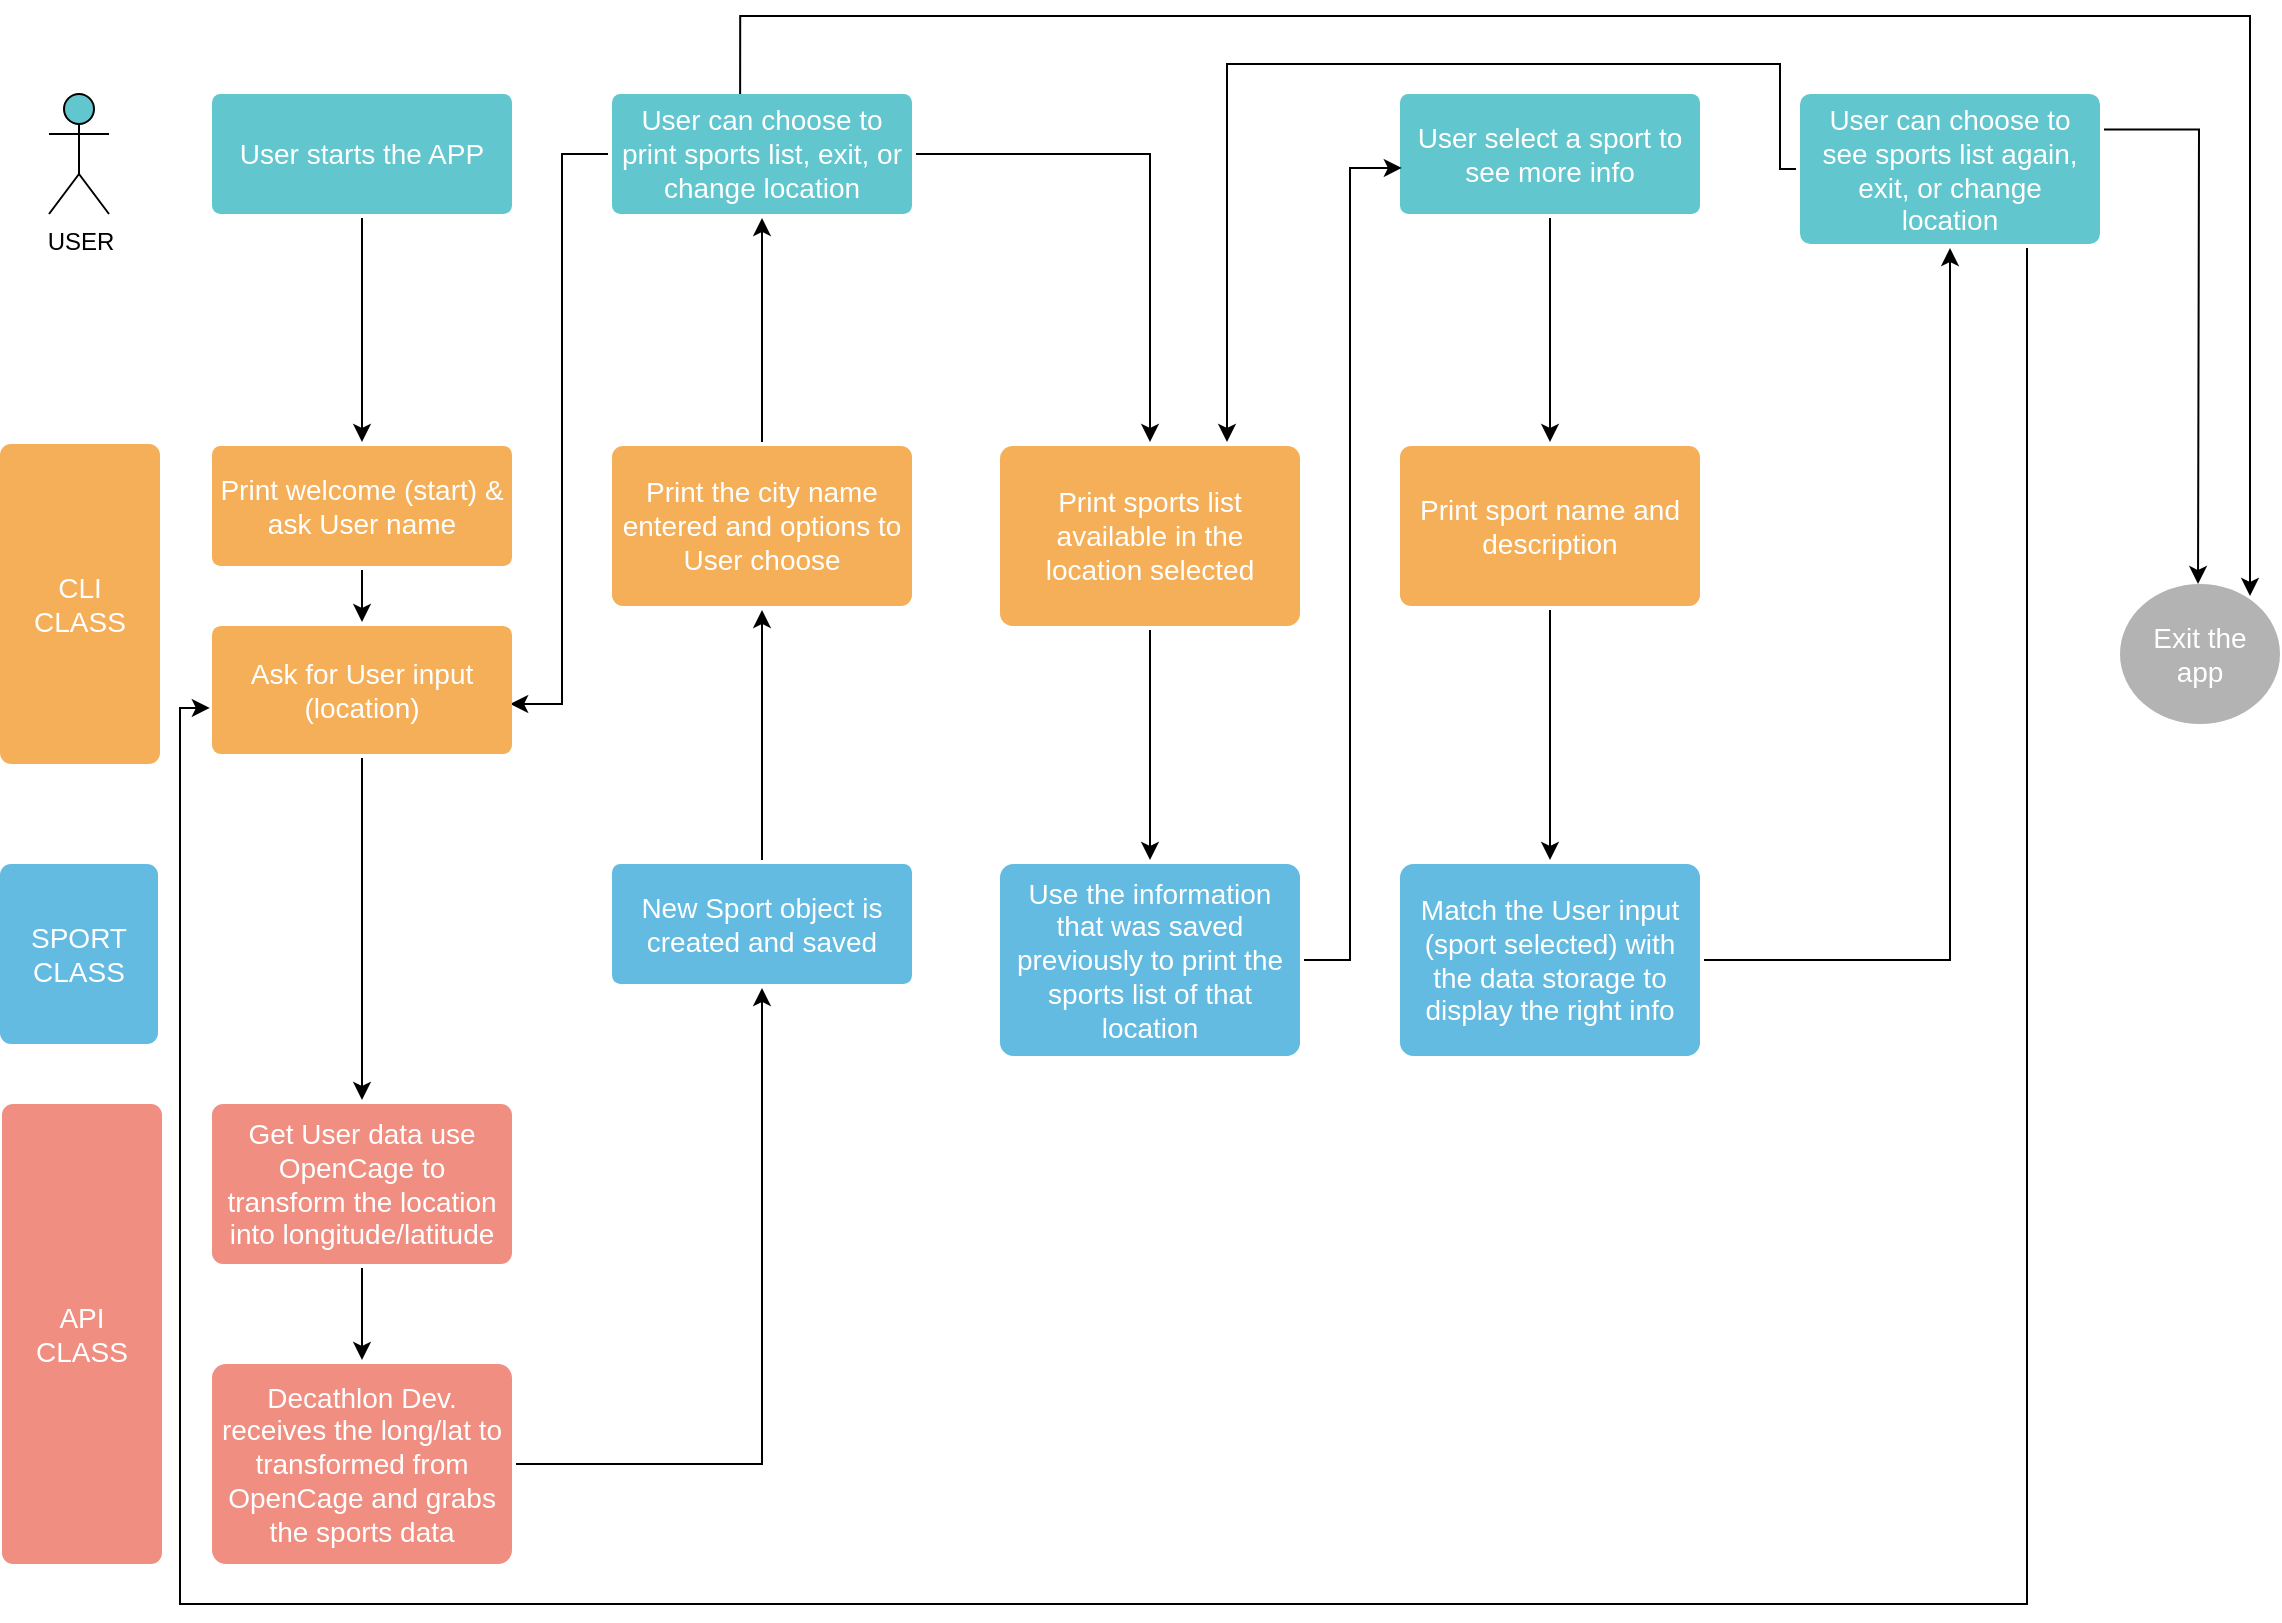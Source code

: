 <mxfile version="14.5.8" type="github">
  <diagram id="6a731a19-8d31-9384-78a2-239565b7b9f0" name="Page-1">
    <mxGraphModel dx="1270" dy="648" grid="1" gridSize="10" guides="1" tooltips="1" connect="1" arrows="1" fold="1" page="1" pageScale="1" pageWidth="1169" pageHeight="827" background="#ffffff" math="0" shadow="0">
      <root>
        <mxCell id="0" />
        <mxCell id="1" parent="0" />
        <mxCell id="Usu_N6nTi2KZN_G5B-OR-1849" style="edgeStyle=orthogonalEdgeStyle;rounded=0;orthogonalLoop=1;jettySize=auto;html=1;exitX=0.5;exitY=1;exitDx=0;exitDy=0;entryX=0.5;entryY=0;entryDx=0;entryDy=0;" edge="1" parent="1" source="1754" target="Usu_N6nTi2KZN_G5B-OR-1830">
          <mxGeometry relative="1" as="geometry" />
        </mxCell>
        <mxCell id="1754" value="Get User data use OpenCage to transform the location into longitude/latitude" style="rounded=1;whiteSpace=wrap;html=1;shadow=0;labelBackgroundColor=none;strokeColor=none;strokeWidth=3;fillColor=#f08e81;fontFamily=Helvetica;fontSize=14;fontColor=#FFFFFF;align=center;spacing=5;fontStyle=0;arcSize=7;perimeterSpacing=2;" parent="1" vertex="1">
          <mxGeometry x="116" y="560" width="150" height="80" as="geometry" />
        </mxCell>
        <mxCell id="Usu_N6nTi2KZN_G5B-OR-1841" style="edgeStyle=orthogonalEdgeStyle;rounded=0;orthogonalLoop=1;jettySize=auto;html=1;entryX=0.5;entryY=1;entryDx=0;entryDy=0;" edge="1" parent="1" source="1762" target="Usu_N6nTi2KZN_G5B-OR-1797">
          <mxGeometry relative="1" as="geometry" />
        </mxCell>
        <mxCell id="1762" value="New Sport object is created and saved" style="rounded=1;whiteSpace=wrap;html=1;shadow=0;labelBackgroundColor=none;strokeColor=none;strokeWidth=3;fillColor=#64bbe2;fontFamily=Helvetica;fontSize=14;fontColor=#FFFFFF;align=center;spacing=5;arcSize=7;perimeterSpacing=2;" parent="1" vertex="1">
          <mxGeometry x="316" y="440" width="150" height="60" as="geometry" />
        </mxCell>
        <mxCell id="Usu_N6nTi2KZN_G5B-OR-1806" value="" style="edgeStyle=orthogonalEdgeStyle;rounded=0;orthogonalLoop=1;jettySize=auto;html=1;" edge="1" parent="1" source="1767" target="Usu_N6nTi2KZN_G5B-OR-1804">
          <mxGeometry relative="1" as="geometry" />
        </mxCell>
        <mxCell id="1767" value="Print welcome (start) &amp;amp; ask User name" style="rounded=1;whiteSpace=wrap;html=1;shadow=0;labelBackgroundColor=none;strokeColor=none;strokeWidth=3;fillColor=#f5af58;fontFamily=Helvetica;fontSize=14;fontColor=#FFFFFF;align=center;spacing=5;arcSize=7;perimeterSpacing=2;" parent="1" vertex="1">
          <mxGeometry x="116" y="231" width="150" height="60" as="geometry" />
        </mxCell>
        <mxCell id="Usu_N6nTi2KZN_G5B-OR-1831" style="edgeStyle=orthogonalEdgeStyle;rounded=0;orthogonalLoop=1;jettySize=auto;html=1;" edge="1" parent="1" source="1778" target="1767">
          <mxGeometry relative="1" as="geometry" />
        </mxCell>
        <mxCell id="1778" value="User starts the APP" style="rounded=1;whiteSpace=wrap;html=1;shadow=0;labelBackgroundColor=none;strokeColor=none;strokeWidth=3;fillColor=#61c6ce;fontFamily=Helvetica;fontSize=14;fontColor=#FFFFFF;align=center;spacing=5;fontStyle=0;arcSize=7;perimeterSpacing=2;" parent="1" vertex="1">
          <mxGeometry x="116" y="55" width="150" height="60" as="geometry" />
        </mxCell>
        <mxCell id="Usu_N6nTi2KZN_G5B-OR-1840" style="edgeStyle=orthogonalEdgeStyle;rounded=0;orthogonalLoop=1;jettySize=auto;html=1;" edge="1" parent="1" source="Usu_N6nTi2KZN_G5B-OR-1797" target="Usu_N6nTi2KZN_G5B-OR-1801">
          <mxGeometry relative="1" as="geometry" />
        </mxCell>
        <mxCell id="Usu_N6nTi2KZN_G5B-OR-1797" value="Print the city name entered and options to User choose" style="rounded=1;whiteSpace=wrap;html=1;shadow=0;labelBackgroundColor=none;strokeColor=none;strokeWidth=3;fillColor=#f5af58;fontFamily=Helvetica;fontSize=14;fontColor=#FFFFFF;align=center;spacing=5;arcSize=7;perimeterSpacing=2;" vertex="1" parent="1">
          <mxGeometry x="316" y="231" width="150" height="80" as="geometry" />
        </mxCell>
        <mxCell id="Usu_N6nTi2KZN_G5B-OR-1812" value="" style="edgeStyle=orthogonalEdgeStyle;rounded=0;orthogonalLoop=1;jettySize=auto;html=1;entryX=0.981;entryY=0.603;entryDx=0;entryDy=0;entryPerimeter=0;" edge="1" parent="1" source="Usu_N6nTi2KZN_G5B-OR-1801" target="Usu_N6nTi2KZN_G5B-OR-1804">
          <mxGeometry relative="1" as="geometry" />
        </mxCell>
        <mxCell id="Usu_N6nTi2KZN_G5B-OR-1842" style="edgeStyle=orthogonalEdgeStyle;rounded=0;orthogonalLoop=1;jettySize=auto;html=1;exitX=1;exitY=0.5;exitDx=0;exitDy=0;" edge="1" parent="1" source="Usu_N6nTi2KZN_G5B-OR-1801" target="Usu_N6nTi2KZN_G5B-OR-1807">
          <mxGeometry relative="1" as="geometry" />
        </mxCell>
        <mxCell id="Usu_N6nTi2KZN_G5B-OR-1801" value="User can choose to print sports list, exit, or change location" style="rounded=1;whiteSpace=wrap;html=1;shadow=0;labelBackgroundColor=none;strokeColor=none;strokeWidth=3;fillColor=#61c6ce;fontFamily=Helvetica;fontSize=14;fontColor=#FFFFFF;align=center;spacing=5;fontStyle=0;arcSize=7;perimeterSpacing=2;" vertex="1" parent="1">
          <mxGeometry x="316" y="55" width="150" height="60" as="geometry" />
        </mxCell>
        <mxCell id="Usu_N6nTi2KZN_G5B-OR-1832" style="edgeStyle=orthogonalEdgeStyle;rounded=0;orthogonalLoop=1;jettySize=auto;html=1;" edge="1" parent="1" source="Usu_N6nTi2KZN_G5B-OR-1804" target="1754">
          <mxGeometry relative="1" as="geometry" />
        </mxCell>
        <mxCell id="Usu_N6nTi2KZN_G5B-OR-1804" value="Ask for User input (location)" style="rounded=1;whiteSpace=wrap;html=1;shadow=0;labelBackgroundColor=none;strokeColor=none;strokeWidth=3;fillColor=#f5af58;fontFamily=Helvetica;fontSize=14;fontColor=#FFFFFF;align=center;spacing=5;arcSize=7;perimeterSpacing=2;" vertex="1" parent="1">
          <mxGeometry x="116" y="321" width="150" height="64" as="geometry" />
        </mxCell>
        <mxCell id="Usu_N6nTi2KZN_G5B-OR-1816" value="" style="edgeStyle=orthogonalEdgeStyle;rounded=0;orthogonalLoop=1;jettySize=auto;html=1;" edge="1" parent="1" source="Usu_N6nTi2KZN_G5B-OR-1807" target="Usu_N6nTi2KZN_G5B-OR-1815">
          <mxGeometry relative="1" as="geometry" />
        </mxCell>
        <mxCell id="Usu_N6nTi2KZN_G5B-OR-1807" value="Print sports list available in the location selected" style="rounded=1;whiteSpace=wrap;html=1;shadow=0;labelBackgroundColor=none;strokeColor=none;strokeWidth=3;fillColor=#f5af58;fontFamily=Helvetica;fontSize=14;fontColor=#FFFFFF;align=center;spacing=5;arcSize=7;perimeterSpacing=2;" vertex="1" parent="1">
          <mxGeometry x="510" y="231" width="150" height="90" as="geometry" />
        </mxCell>
        <mxCell id="Usu_N6nTi2KZN_G5B-OR-1825" style="edgeStyle=orthogonalEdgeStyle;rounded=0;orthogonalLoop=1;jettySize=auto;html=1;entryX=0.5;entryY=0;entryDx=0;entryDy=0;" edge="1" parent="1" source="Usu_N6nTi2KZN_G5B-OR-1814" target="Usu_N6nTi2KZN_G5B-OR-1817">
          <mxGeometry relative="1" as="geometry" />
        </mxCell>
        <mxCell id="Usu_N6nTi2KZN_G5B-OR-1814" value="User select a sport to see more info" style="rounded=1;whiteSpace=wrap;html=1;shadow=0;labelBackgroundColor=none;strokeColor=none;strokeWidth=3;fillColor=#61c6ce;fontFamily=Helvetica;fontSize=14;fontColor=#FFFFFF;align=center;spacing=5;fontStyle=0;arcSize=7;perimeterSpacing=2;" vertex="1" parent="1">
          <mxGeometry x="710" y="55" width="150" height="60" as="geometry" />
        </mxCell>
        <mxCell id="Usu_N6nTi2KZN_G5B-OR-1822" style="edgeStyle=orthogonalEdgeStyle;rounded=0;orthogonalLoop=1;jettySize=auto;html=1;entryX=0.019;entryY=0.609;entryDx=0;entryDy=0;entryPerimeter=0;" edge="1" parent="1" source="Usu_N6nTi2KZN_G5B-OR-1815" target="Usu_N6nTi2KZN_G5B-OR-1814">
          <mxGeometry relative="1" as="geometry" />
        </mxCell>
        <mxCell id="Usu_N6nTi2KZN_G5B-OR-1815" value="Use the information that was saved previously to print the sports list of that location" style="rounded=1;whiteSpace=wrap;html=1;shadow=0;labelBackgroundColor=none;strokeColor=none;strokeWidth=3;fillColor=#64bbe2;fontFamily=Helvetica;fontSize=14;fontColor=#FFFFFF;align=center;spacing=5;arcSize=7;perimeterSpacing=2;" vertex="1" parent="1">
          <mxGeometry x="510" y="440" width="150" height="96" as="geometry" />
        </mxCell>
        <mxCell id="Usu_N6nTi2KZN_G5B-OR-1824" style="edgeStyle=orthogonalEdgeStyle;rounded=0;orthogonalLoop=1;jettySize=auto;html=1;entryX=0.5;entryY=0;entryDx=0;entryDy=0;" edge="1" parent="1" source="Usu_N6nTi2KZN_G5B-OR-1817" target="Usu_N6nTi2KZN_G5B-OR-1823">
          <mxGeometry relative="1" as="geometry" />
        </mxCell>
        <mxCell id="Usu_N6nTi2KZN_G5B-OR-1817" value="Print sport name and description" style="rounded=1;whiteSpace=wrap;html=1;shadow=0;labelBackgroundColor=none;strokeColor=none;strokeWidth=3;fillColor=#f5af58;fontFamily=Helvetica;fontSize=14;fontColor=#FFFFFF;align=center;spacing=5;arcSize=7;perimeterSpacing=2;" vertex="1" parent="1">
          <mxGeometry x="710" y="231" width="150" height="80" as="geometry" />
        </mxCell>
        <mxCell id="Usu_N6nTi2KZN_G5B-OR-1843" style="edgeStyle=orthogonalEdgeStyle;rounded=0;orthogonalLoop=1;jettySize=auto;html=1;" edge="1" parent="1" source="Usu_N6nTi2KZN_G5B-OR-1823" target="Usu_N6nTi2KZN_G5B-OR-1826">
          <mxGeometry relative="1" as="geometry" />
        </mxCell>
        <mxCell id="Usu_N6nTi2KZN_G5B-OR-1823" value="Match the User input (sport selected) with the data storage to display the right info" style="rounded=1;whiteSpace=wrap;html=1;shadow=0;labelBackgroundColor=none;strokeColor=none;strokeWidth=3;fillColor=#64bbe2;fontFamily=Helvetica;fontSize=14;fontColor=#FFFFFF;align=center;spacing=5;arcSize=7;perimeterSpacing=2;" vertex="1" parent="1">
          <mxGeometry x="710" y="440" width="150" height="96" as="geometry" />
        </mxCell>
        <mxCell id="Usu_N6nTi2KZN_G5B-OR-1852" style="edgeStyle=orthogonalEdgeStyle;rounded=0;orthogonalLoop=1;jettySize=auto;html=1;entryX=0.274;entryY=0.088;entryDx=0;entryDy=0;entryPerimeter=0;exitX=1;exitY=0.25;exitDx=0;exitDy=0;" edge="1" parent="1" source="Usu_N6nTi2KZN_G5B-OR-1826">
          <mxGeometry relative="1" as="geometry">
            <mxPoint x="1080" y="66.02" as="sourcePoint" />
            <mxPoint x="1109.016" y="300.004" as="targetPoint" />
          </mxGeometry>
        </mxCell>
        <mxCell id="Usu_N6nTi2KZN_G5B-OR-1867" style="edgeStyle=orthogonalEdgeStyle;rounded=0;orthogonalLoop=1;jettySize=auto;html=1;exitX=0.75;exitY=1;exitDx=0;exitDy=0;entryX=0.006;entryY=0.632;entryDx=0;entryDy=0;entryPerimeter=0;" edge="1" parent="1" source="Usu_N6nTi2KZN_G5B-OR-1826" target="Usu_N6nTi2KZN_G5B-OR-1804">
          <mxGeometry relative="1" as="geometry">
            <mxPoint x="60" y="360" as="targetPoint" />
            <Array as="points">
              <mxPoint x="1024" y="810" />
              <mxPoint x="100" y="810" />
              <mxPoint x="100" y="362" />
            </Array>
          </mxGeometry>
        </mxCell>
        <mxCell id="Usu_N6nTi2KZN_G5B-OR-1879" style="edgeStyle=orthogonalEdgeStyle;rounded=0;orthogonalLoop=1;jettySize=auto;html=1;exitX=0;exitY=0.5;exitDx=0;exitDy=0;entryX=0.75;entryY=0;entryDx=0;entryDy=0;" edge="1" parent="1" source="Usu_N6nTi2KZN_G5B-OR-1826" target="Usu_N6nTi2KZN_G5B-OR-1807">
          <mxGeometry relative="1" as="geometry">
            <mxPoint x="890" y="30" as="targetPoint" />
            <Array as="points">
              <mxPoint x="900" y="93" />
              <mxPoint x="900" y="40" />
              <mxPoint x="624" y="40" />
            </Array>
          </mxGeometry>
        </mxCell>
        <mxCell id="Usu_N6nTi2KZN_G5B-OR-1826" value="User can choose to see sports list again, exit, or change location" style="rounded=1;whiteSpace=wrap;html=1;shadow=0;labelBackgroundColor=none;strokeColor=none;strokeWidth=3;fillColor=#61c6ce;fontFamily=Helvetica;fontSize=14;fontColor=#FFFFFF;align=center;spacing=5;fontStyle=0;arcSize=7;perimeterSpacing=2;" vertex="1" parent="1">
          <mxGeometry x="910" y="55" width="150" height="75" as="geometry" />
        </mxCell>
        <mxCell id="Usu_N6nTi2KZN_G5B-OR-1827" value="USER" style="shape=umlActor;verticalLabelPosition=bottom;verticalAlign=top;html=1;outlineConnect=0;fillColor=#61c6ce" vertex="1" parent="1">
          <mxGeometry x="34.5" y="55" width="30" height="60" as="geometry" />
        </mxCell>
        <mxCell id="Usu_N6nTi2KZN_G5B-OR-1834" style="edgeStyle=orthogonalEdgeStyle;rounded=0;orthogonalLoop=1;jettySize=auto;html=1;" edge="1" parent="1" source="Usu_N6nTi2KZN_G5B-OR-1830" target="1762">
          <mxGeometry relative="1" as="geometry" />
        </mxCell>
        <mxCell id="Usu_N6nTi2KZN_G5B-OR-1830" value="Decathlon Dev. receives the long/lat to transformed from OpenCage and grabs the sports data" style="rounded=1;whiteSpace=wrap;html=1;shadow=0;labelBackgroundColor=none;strokeColor=none;strokeWidth=3;fillColor=#f08e81;fontFamily=Helvetica;fontSize=14;fontColor=#FFFFFF;align=center;spacing=5;fontStyle=0;arcSize=7;perimeterSpacing=2;" vertex="1" parent="1">
          <mxGeometry x="116" y="690" width="150" height="100" as="geometry" />
        </mxCell>
        <mxCell id="Usu_N6nTi2KZN_G5B-OR-1844" value="Exit the app" style="ellipse;whiteSpace=wrap;html=1;shadow=0;labelBackgroundColor=none;strokeColor=none;strokeWidth=3;fillColor=#B3B3B3;fontFamily=Helvetica;fontSize=14;fontColor=#FFFFFF;align=center;spacing=5;fontStyle=0;arcSize=7;perimeterSpacing=2;" vertex="1" parent="1">
          <mxGeometry x="1070" y="300" width="80" height="70" as="geometry" />
        </mxCell>
        <mxCell id="Usu_N6nTi2KZN_G5B-OR-1862" style="edgeStyle=orthogonalEdgeStyle;rounded=0;orthogonalLoop=1;jettySize=auto;html=1;exitX=0.429;exitY=0.031;exitDx=0;exitDy=0;exitPerimeter=0;" edge="1" parent="1" source="Usu_N6nTi2KZN_G5B-OR-1801">
          <mxGeometry relative="1" as="geometry">
            <mxPoint x="1135" y="306" as="targetPoint" />
            <mxPoint x="380" y="50" as="sourcePoint" />
            <Array as="points">
              <mxPoint x="380" y="16" />
              <mxPoint x="1135" y="16" />
            </Array>
          </mxGeometry>
        </mxCell>
        <mxCell id="Usu_N6nTi2KZN_G5B-OR-1868" value="CLI&lt;br&gt;CLASS" style="rounded=1;whiteSpace=wrap;html=1;shadow=0;labelBackgroundColor=none;strokeColor=none;strokeWidth=3;fillColor=#f5af58;fontFamily=Helvetica;fontSize=14;fontColor=#FFFFFF;align=center;spacing=5;arcSize=7;perimeterSpacing=2;" vertex="1" parent="1">
          <mxGeometry x="10" y="230" width="80" height="160" as="geometry" />
        </mxCell>
        <mxCell id="Usu_N6nTi2KZN_G5B-OR-1872" value="API CLASS" style="rounded=1;whiteSpace=wrap;html=1;shadow=0;labelBackgroundColor=none;strokeColor=none;strokeWidth=3;fillColor=#f08e81;fontFamily=Helvetica;fontSize=14;fontColor=#FFFFFF;align=center;spacing=5;fontStyle=0;arcSize=7;perimeterSpacing=2;" vertex="1" parent="1">
          <mxGeometry x="11" y="560" width="80" height="230" as="geometry" />
        </mxCell>
        <mxCell id="Usu_N6nTi2KZN_G5B-OR-1873" value="SPORT&lt;br&gt;CLASS" style="rounded=1;whiteSpace=wrap;html=1;shadow=0;labelBackgroundColor=none;strokeColor=none;strokeWidth=3;fillColor=#64bbe2;fontFamily=Helvetica;fontSize=14;fontColor=#FFFFFF;align=center;spacing=5;arcSize=7;perimeterSpacing=2;" vertex="1" parent="1">
          <mxGeometry x="10" y="440" width="79" height="90" as="geometry" />
        </mxCell>
      </root>
    </mxGraphModel>
  </diagram>
</mxfile>
